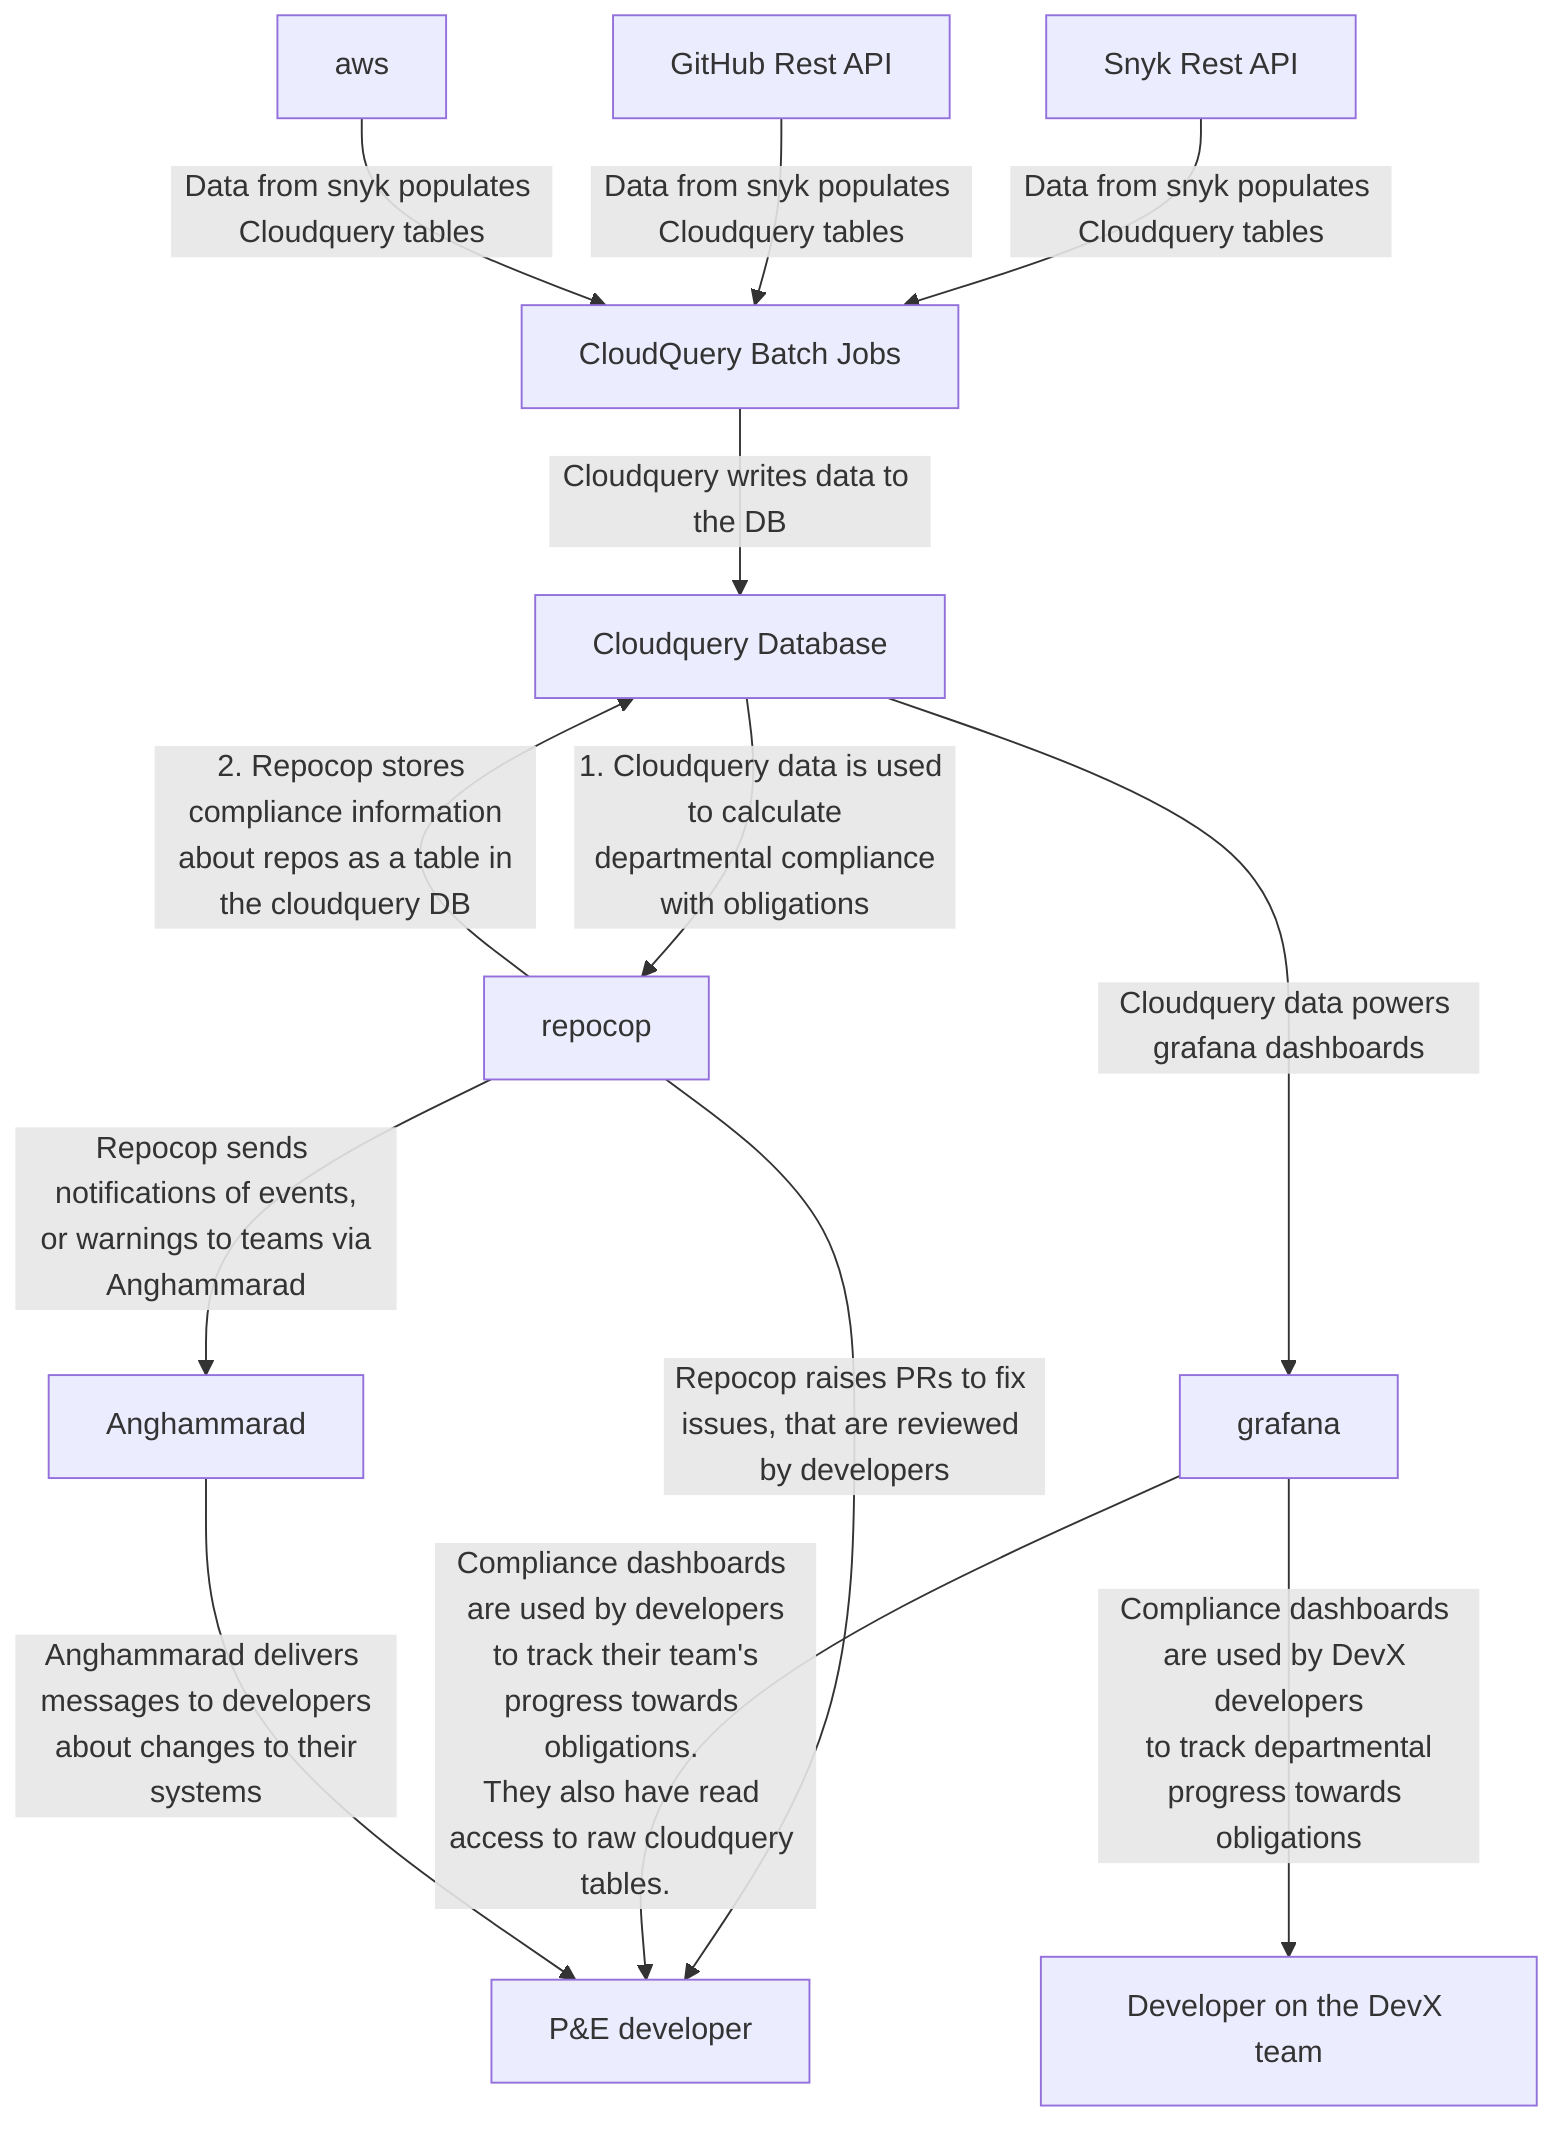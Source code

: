 flowchart
    DB[Cloudquery Database]
    snyk[Snyk Rest API]
    github[GitHub Rest API]
    cq[CloudQuery Batch Jobs]
    devxDev[Developer on the DevX team]
    dev[P&E developer]

    snyk --> |Data from snyk populates Cloudquery tables|cq
    github --> |Data from snyk populates Cloudquery tables|cq 
    aws --> |Data from snyk populates Cloudquery tables|cq
    %%"Data from snyk populates Cloudquery tables" "Cloudquery plugin running on fargate"
    cq --> |Cloudquery writes data to the DB|DB 
    %%"Cloudquery writes data to the DB"
    DB --> |1. Cloudquery data is used to calculate\n departmental compliance with obligations|repocop 
        %%" "SQL queries using Prisma ORM via TypeScript"
    repocop --> |2. Repocop stores compliance information\n about repos as a table in the cloudquery DB|DB
    DB --> |Cloudquery data powers grafana dashboards|grafana 
        %%"SQL queries on Postgres DB"
    repocop --> |Repocop raises PRs to fix issues, that are reviewed by developers|dev
    grafana --> |Compliance dashboards are used by DevX developers\n to track departmental progress towards obligations|devxDev
    grafana --> |Compliance dashboards are used by developers\n to track their team's progress towards obligations. \nThey also have read access to raw cloudquery tables.|dev
    repocop --> |Repocop sends notifications of events,\n or warnings to teams via Anghammarad|Anghammarad
    Anghammarad --> |Anghammarad delivers messages to developers\n about changes to their systems|dev